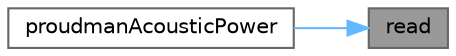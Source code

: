 digraph "read"
{
 // LATEX_PDF_SIZE
  bgcolor="transparent";
  edge [fontname=Helvetica,fontsize=10,labelfontname=Helvetica,labelfontsize=10];
  node [fontname=Helvetica,fontsize=10,shape=box,height=0.2,width=0.4];
  rankdir="RL";
  Node1 [id="Node000001",label="read",height=0.2,width=0.4,color="gray40", fillcolor="grey60", style="filled", fontcolor="black",tooltip=" "];
  Node1 -> Node2 [id="edge1_Node000001_Node000002",dir="back",color="steelblue1",style="solid",tooltip=" "];
  Node2 [id="Node000002",label="proudmanAcousticPower",height=0.2,width=0.4,color="grey40", fillcolor="white", style="filled",URL="$classFoam_1_1functionObjects_1_1proudmanAcousticPower.html#ad9b64586760e650c0fe7e6cc969411e5",tooltip=" "];
}
